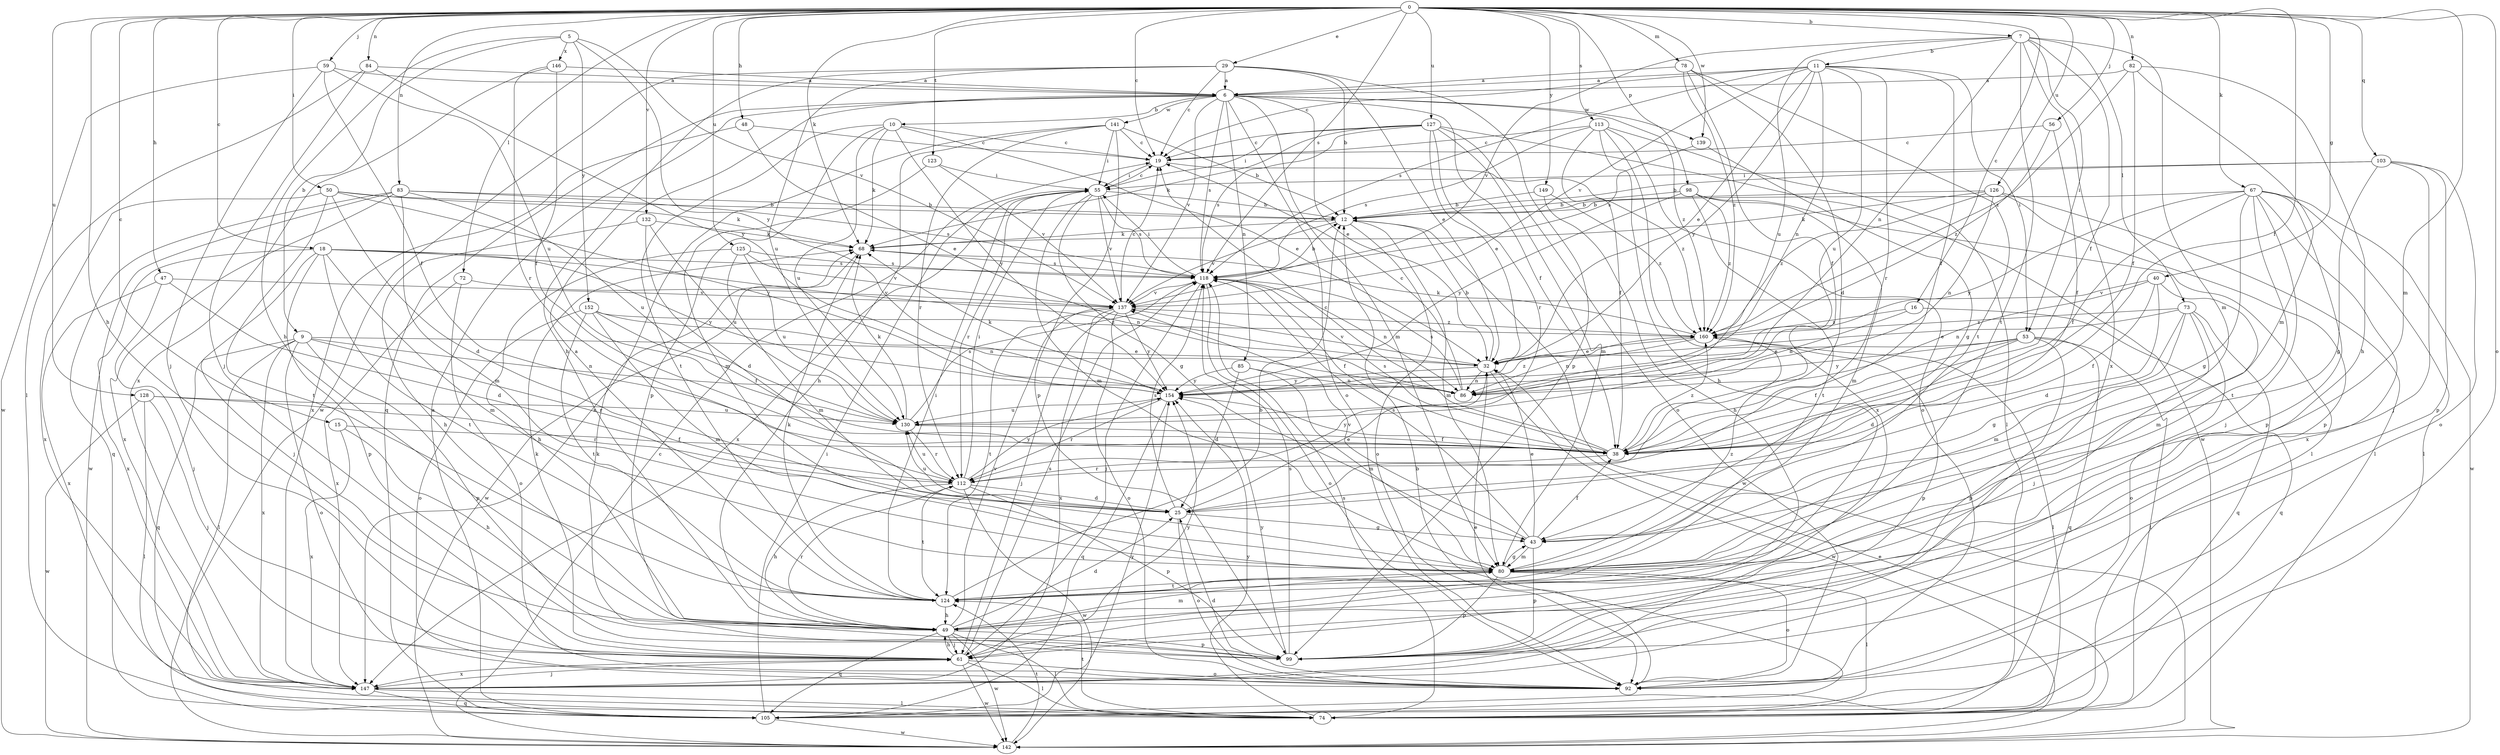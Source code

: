 strict digraph  {
0;
5;
6;
7;
9;
10;
11;
12;
15;
16;
18;
19;
25;
29;
32;
38;
40;
43;
47;
48;
49;
50;
53;
55;
56;
59;
61;
67;
68;
72;
73;
74;
78;
80;
82;
83;
84;
85;
86;
92;
98;
99;
103;
105;
112;
113;
118;
123;
124;
125;
126;
127;
128;
130;
132;
137;
139;
141;
142;
146;
147;
149;
152;
154;
160;
0 -> 7  [label=b];
0 -> 15  [label=c];
0 -> 16  [label=c];
0 -> 18  [label=c];
0 -> 19  [label=c];
0 -> 29  [label=e];
0 -> 38  [label=f];
0 -> 40  [label=g];
0 -> 47  [label=h];
0 -> 48  [label=h];
0 -> 49  [label=h];
0 -> 50  [label=i];
0 -> 56  [label=j];
0 -> 59  [label=j];
0 -> 67  [label=k];
0 -> 68  [label=k];
0 -> 72  [label=l];
0 -> 78  [label=m];
0 -> 80  [label=m];
0 -> 82  [label=n];
0 -> 83  [label=n];
0 -> 84  [label=n];
0 -> 92  [label=o];
0 -> 98  [label=p];
0 -> 103  [label=q];
0 -> 113  [label=s];
0 -> 118  [label=s];
0 -> 123  [label=t];
0 -> 125  [label=u];
0 -> 126  [label=u];
0 -> 127  [label=u];
0 -> 128  [label=u];
0 -> 132  [label=v];
0 -> 139  [label=w];
0 -> 149  [label=y];
5 -> 9  [label=b];
5 -> 49  [label=h];
5 -> 137  [label=v];
5 -> 146  [label=x];
5 -> 152  [label=y];
5 -> 154  [label=y];
6 -> 10  [label=b];
6 -> 32  [label=e];
6 -> 38  [label=f];
6 -> 80  [label=m];
6 -> 85  [label=n];
6 -> 92  [label=o];
6 -> 105  [label=q];
6 -> 118  [label=s];
6 -> 137  [label=v];
6 -> 139  [label=w];
6 -> 141  [label=w];
6 -> 160  [label=z];
7 -> 11  [label=b];
7 -> 38  [label=f];
7 -> 53  [label=i];
7 -> 73  [label=l];
7 -> 80  [label=m];
7 -> 86  [label=n];
7 -> 124  [label=t];
7 -> 130  [label=u];
7 -> 137  [label=v];
7 -> 147  [label=x];
9 -> 32  [label=e];
9 -> 74  [label=l];
9 -> 86  [label=n];
9 -> 92  [label=o];
9 -> 99  [label=p];
9 -> 105  [label=q];
9 -> 112  [label=r];
9 -> 147  [label=x];
10 -> 19  [label=c];
10 -> 32  [label=e];
10 -> 68  [label=k];
10 -> 99  [label=p];
10 -> 124  [label=t];
10 -> 130  [label=u];
10 -> 154  [label=y];
11 -> 6  [label=a];
11 -> 19  [label=c];
11 -> 32  [label=e];
11 -> 38  [label=f];
11 -> 53  [label=i];
11 -> 86  [label=n];
11 -> 112  [label=r];
11 -> 118  [label=s];
11 -> 130  [label=u];
11 -> 137  [label=v];
11 -> 154  [label=y];
12 -> 68  [label=k];
12 -> 80  [label=m];
12 -> 92  [label=o];
12 -> 137  [label=v];
12 -> 142  [label=w];
15 -> 38  [label=f];
15 -> 49  [label=h];
15 -> 147  [label=x];
16 -> 86  [label=n];
16 -> 105  [label=q];
16 -> 160  [label=z];
18 -> 61  [label=j];
18 -> 80  [label=m];
18 -> 86  [label=n];
18 -> 99  [label=p];
18 -> 118  [label=s];
18 -> 124  [label=t];
18 -> 147  [label=x];
18 -> 154  [label=y];
19 -> 55  [label=i];
19 -> 160  [label=z];
25 -> 32  [label=e];
25 -> 43  [label=g];
25 -> 92  [label=o];
25 -> 118  [label=s];
25 -> 130  [label=u];
29 -> 6  [label=a];
29 -> 12  [label=b];
29 -> 19  [label=c];
29 -> 32  [label=e];
29 -> 49  [label=h];
29 -> 99  [label=p];
29 -> 130  [label=u];
29 -> 142  [label=w];
32 -> 12  [label=b];
32 -> 86  [label=n];
32 -> 137  [label=v];
32 -> 142  [label=w];
32 -> 154  [label=y];
38 -> 19  [label=c];
38 -> 112  [label=r];
38 -> 118  [label=s];
38 -> 154  [label=y];
38 -> 160  [label=z];
40 -> 25  [label=d];
40 -> 38  [label=f];
40 -> 80  [label=m];
40 -> 86  [label=n];
40 -> 137  [label=v];
43 -> 32  [label=e];
43 -> 38  [label=f];
43 -> 80  [label=m];
43 -> 99  [label=p];
43 -> 118  [label=s];
43 -> 137  [label=v];
47 -> 25  [label=d];
47 -> 61  [label=j];
47 -> 137  [label=v];
47 -> 147  [label=x];
48 -> 19  [label=c];
48 -> 32  [label=e];
48 -> 147  [label=x];
49 -> 25  [label=d];
49 -> 61  [label=j];
49 -> 74  [label=l];
49 -> 80  [label=m];
49 -> 99  [label=p];
49 -> 105  [label=q];
49 -> 112  [label=r];
49 -> 137  [label=v];
49 -> 142  [label=w];
50 -> 12  [label=b];
50 -> 25  [label=d];
50 -> 68  [label=k];
50 -> 124  [label=t];
50 -> 147  [label=x];
50 -> 154  [label=y];
53 -> 25  [label=d];
53 -> 32  [label=e];
53 -> 38  [label=f];
53 -> 74  [label=l];
53 -> 99  [label=p];
53 -> 105  [label=q];
53 -> 154  [label=y];
55 -> 12  [label=b];
55 -> 19  [label=c];
55 -> 43  [label=g];
55 -> 80  [label=m];
55 -> 112  [label=r];
55 -> 118  [label=s];
55 -> 137  [label=v];
55 -> 147  [label=x];
56 -> 19  [label=c];
56 -> 38  [label=f];
56 -> 160  [label=z];
59 -> 6  [label=a];
59 -> 38  [label=f];
59 -> 61  [label=j];
59 -> 130  [label=u];
59 -> 142  [label=w];
61 -> 49  [label=h];
61 -> 68  [label=k];
61 -> 74  [label=l];
61 -> 92  [label=o];
61 -> 118  [label=s];
61 -> 142  [label=w];
61 -> 147  [label=x];
61 -> 154  [label=y];
67 -> 12  [label=b];
67 -> 38  [label=f];
67 -> 43  [label=g];
67 -> 61  [label=j];
67 -> 74  [label=l];
67 -> 99  [label=p];
67 -> 124  [label=t];
67 -> 142  [label=w];
67 -> 147  [label=x];
67 -> 154  [label=y];
68 -> 118  [label=s];
68 -> 142  [label=w];
72 -> 92  [label=o];
72 -> 137  [label=v];
72 -> 147  [label=x];
73 -> 32  [label=e];
73 -> 43  [label=g];
73 -> 61  [label=j];
73 -> 80  [label=m];
73 -> 92  [label=o];
73 -> 105  [label=q];
73 -> 160  [label=z];
74 -> 118  [label=s];
74 -> 124  [label=t];
74 -> 154  [label=y];
78 -> 6  [label=a];
78 -> 25  [label=d];
78 -> 38  [label=f];
78 -> 124  [label=t];
78 -> 160  [label=z];
80 -> 43  [label=g];
80 -> 74  [label=l];
80 -> 92  [label=o];
80 -> 99  [label=p];
80 -> 124  [label=t];
80 -> 160  [label=z];
82 -> 6  [label=a];
82 -> 38  [label=f];
82 -> 49  [label=h];
82 -> 80  [label=m];
82 -> 160  [label=z];
83 -> 12  [label=b];
83 -> 80  [label=m];
83 -> 105  [label=q];
83 -> 118  [label=s];
83 -> 130  [label=u];
83 -> 142  [label=w];
83 -> 147  [label=x];
84 -> 6  [label=a];
84 -> 61  [label=j];
84 -> 74  [label=l];
84 -> 154  [label=y];
85 -> 25  [label=d];
85 -> 80  [label=m];
85 -> 86  [label=n];
85 -> 154  [label=y];
86 -> 19  [label=c];
86 -> 118  [label=s];
92 -> 25  [label=d];
92 -> 32  [label=e];
98 -> 12  [label=b];
98 -> 74  [label=l];
98 -> 80  [label=m];
98 -> 124  [label=t];
98 -> 154  [label=y];
98 -> 160  [label=z];
99 -> 68  [label=k];
99 -> 118  [label=s];
99 -> 154  [label=y];
103 -> 12  [label=b];
103 -> 43  [label=g];
103 -> 55  [label=i];
103 -> 61  [label=j];
103 -> 92  [label=o];
103 -> 99  [label=p];
105 -> 6  [label=a];
105 -> 12  [label=b];
105 -> 55  [label=i];
105 -> 142  [label=w];
105 -> 154  [label=y];
112 -> 25  [label=d];
112 -> 49  [label=h];
112 -> 55  [label=i];
112 -> 99  [label=p];
112 -> 124  [label=t];
112 -> 130  [label=u];
112 -> 142  [label=w];
112 -> 154  [label=y];
113 -> 19  [label=c];
113 -> 38  [label=f];
113 -> 49  [label=h];
113 -> 74  [label=l];
113 -> 92  [label=o];
113 -> 118  [label=s];
113 -> 147  [label=x];
118 -> 12  [label=b];
118 -> 38  [label=f];
118 -> 55  [label=i];
118 -> 61  [label=j];
118 -> 86  [label=n];
118 -> 92  [label=o];
118 -> 137  [label=v];
123 -> 55  [label=i];
123 -> 80  [label=m];
123 -> 137  [label=v];
124 -> 6  [label=a];
124 -> 12  [label=b];
124 -> 49  [label=h];
124 -> 55  [label=i];
124 -> 68  [label=k];
125 -> 49  [label=h];
125 -> 80  [label=m];
125 -> 118  [label=s];
125 -> 130  [label=u];
125 -> 137  [label=v];
126 -> 12  [label=b];
126 -> 68  [label=k];
126 -> 74  [label=l];
126 -> 86  [label=n];
126 -> 99  [label=p];
126 -> 160  [label=z];
127 -> 19  [label=c];
127 -> 32  [label=e];
127 -> 55  [label=i];
127 -> 68  [label=k];
127 -> 80  [label=m];
127 -> 92  [label=o];
127 -> 112  [label=r];
127 -> 118  [label=s];
127 -> 142  [label=w];
128 -> 61  [label=j];
128 -> 74  [label=l];
128 -> 112  [label=r];
128 -> 130  [label=u];
128 -> 142  [label=w];
130 -> 38  [label=f];
130 -> 68  [label=k];
130 -> 112  [label=r];
130 -> 118  [label=s];
132 -> 25  [label=d];
132 -> 49  [label=h];
132 -> 68  [label=k];
132 -> 130  [label=u];
137 -> 19  [label=c];
137 -> 61  [label=j];
137 -> 92  [label=o];
137 -> 124  [label=t];
137 -> 147  [label=x];
137 -> 154  [label=y];
137 -> 160  [label=z];
139 -> 43  [label=g];
139 -> 118  [label=s];
141 -> 12  [label=b];
141 -> 19  [label=c];
141 -> 49  [label=h];
141 -> 55  [label=i];
141 -> 99  [label=p];
141 -> 112  [label=r];
141 -> 147  [label=x];
142 -> 19  [label=c];
142 -> 32  [label=e];
142 -> 124  [label=t];
146 -> 6  [label=a];
146 -> 38  [label=f];
146 -> 112  [label=r];
146 -> 147  [label=x];
147 -> 61  [label=j];
147 -> 74  [label=l];
147 -> 105  [label=q];
149 -> 12  [label=b];
149 -> 49  [label=h];
149 -> 160  [label=z];
152 -> 38  [label=f];
152 -> 80  [label=m];
152 -> 86  [label=n];
152 -> 92  [label=o];
152 -> 124  [label=t];
152 -> 160  [label=z];
154 -> 68  [label=k];
154 -> 105  [label=q];
154 -> 112  [label=r];
154 -> 130  [label=u];
154 -> 160  [label=z];
160 -> 32  [label=e];
160 -> 68  [label=k];
160 -> 74  [label=l];
160 -> 86  [label=n];
160 -> 99  [label=p];
}

